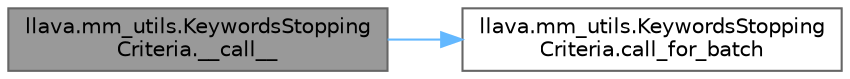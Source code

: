 digraph "llava.mm_utils.KeywordsStoppingCriteria.__call__"
{
 // LATEX_PDF_SIZE
  bgcolor="transparent";
  edge [fontname=Helvetica,fontsize=10,labelfontname=Helvetica,labelfontsize=10];
  node [fontname=Helvetica,fontsize=10,shape=box,height=0.2,width=0.4];
  rankdir="LR";
  Node1 [id="Node000001",label="llava.mm_utils.KeywordsStopping\lCriteria.__call__",height=0.2,width=0.4,color="gray40", fillcolor="grey60", style="filled", fontcolor="black",tooltip=" "];
  Node1 -> Node2 [id="edge1_Node000001_Node000002",color="steelblue1",style="solid",tooltip=" "];
  Node2 [id="Node000002",label="llava.mm_utils.KeywordsStopping\lCriteria.call_for_batch",height=0.2,width=0.4,color="grey40", fillcolor="white", style="filled",URL="$classllava_1_1mm__utils_1_1_keywords_stopping_criteria.html#a0a7272927918a9a84371ddec56661557",tooltip=" "];
}
